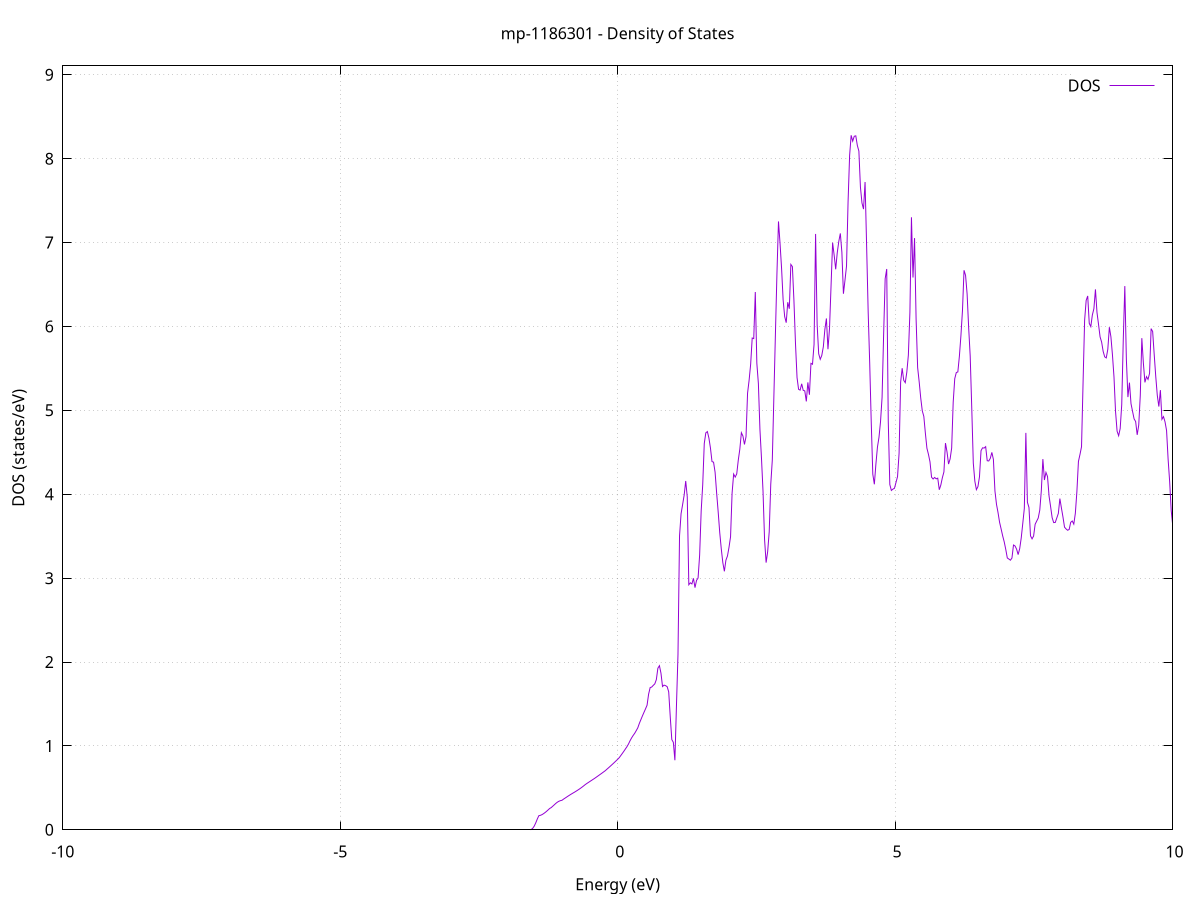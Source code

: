 set title 'mp-1186301 - Density of States'
set xlabel 'Energy (eV)'
set ylabel 'DOS (states/eV)'
set grid
set xrange [-10:10]
set yrange [0:9.107]
set xzeroaxis lt -1
set terminal png size 800,600
set output 'mp-1186301_dos_gnuplot.png'
plot '-' using 1:2 with lines title 'DOS'
-36.698700 0.000000
-36.670800 0.000000
-36.642900 0.000000
-36.615100 0.000000
-36.587200 0.000000
-36.559300 0.000000
-36.531500 0.000000
-36.503600 0.000000
-36.475700 0.000000
-36.447900 0.000000
-36.420000 0.000000
-36.392100 0.000000
-36.364300 0.000000
-36.336400 0.000000
-36.308500 0.000000
-36.280700 0.000000
-36.252800 0.000000
-36.225000 0.000000
-36.197100 0.000000
-36.169200 0.000000
-36.141400 0.000000
-36.113500 0.000000
-36.085600 0.000000
-36.057800 0.000000
-36.029900 0.000000
-36.002000 0.000000
-35.974200 0.000000
-35.946300 0.000000
-35.918400 0.000000
-35.890600 0.000000
-35.862700 0.000000
-35.834800 0.000000
-35.807000 0.000000
-35.779100 0.000000
-35.751200 0.000000
-35.723400 0.000000
-35.695500 0.000000
-35.667600 0.000000
-35.639800 0.000000
-35.611900 0.000000
-35.584000 0.000000
-35.556200 0.000000
-35.528300 0.000000
-35.500400 0.000000
-35.472600 0.000000
-35.444700 0.000000
-35.416800 0.000000
-35.389000 0.000000
-35.361100 0.000000
-35.333200 0.000000
-35.305400 0.000000
-35.277500 0.000000
-35.249600 0.000000
-35.221800 0.000000
-35.193900 0.000000
-35.166000 0.000000
-35.138200 0.000000
-35.110300 0.000000
-35.082400 0.000000
-35.054600 0.000000
-35.026700 0.000000
-34.998900 0.000000
-34.971000 0.000000
-34.943100 0.000000
-34.915300 0.000000
-34.887400 0.000000
-34.859500 0.000000
-34.831700 0.000000
-34.803800 0.000000
-34.775900 0.000000
-34.748100 0.000000
-34.720200 0.000000
-34.692300 0.000000
-34.664500 0.000000
-34.636600 0.000000
-34.608700 0.000000
-34.580900 0.000000
-34.553000 0.000000
-34.525100 0.000000
-34.497300 0.000000
-34.469400 0.000000
-34.441500 0.000000
-34.413700 0.000000
-34.385800 0.000000
-34.357900 0.000000
-34.330100 0.000000
-34.302200 0.000000
-34.274300 0.000000
-34.246500 0.000000
-34.218600 0.000000
-34.190700 0.000000
-34.162900 0.000000
-34.135000 0.000000
-34.107100 0.000000
-34.079300 0.000000
-34.051400 0.000000
-34.023500 0.000000
-33.995700 0.000000
-33.967800 0.000000
-33.939900 0.000000
-33.912100 0.000000
-33.884200 0.000000
-33.856300 0.000000
-33.828500 0.000000
-33.800600 0.000000
-33.772800 0.000000
-33.744900 0.000000
-33.717000 0.000000
-33.689200 0.000000
-33.661300 0.000000
-33.633400 0.000000
-33.605600 0.000000
-33.577700 0.000000
-33.549800 0.000000
-33.522000 0.000000
-33.494100 0.000000
-33.466200 0.000000
-33.438400 0.000000
-33.410500 0.000000
-33.382600 0.000000
-33.354800 0.000000
-33.326900 0.000000
-33.299000 0.000000
-33.271200 0.000000
-33.243300 0.000000
-33.215400 0.000000
-33.187600 0.000000
-33.159700 0.000000
-33.131800 0.000000
-33.104000 0.000000
-33.076100 0.000000
-33.048200 0.000000
-33.020400 0.000000
-32.992500 0.000000
-32.964600 0.000000
-32.936800 0.000000
-32.908900 0.000000
-32.881000 0.000000
-32.853200 0.000000
-32.825300 0.000000
-32.797400 0.000000
-32.769600 0.000000
-32.741700 0.000000
-32.713800 0.000000
-32.686000 0.000000
-32.658100 0.000000
-32.630200 0.000000
-32.602400 0.000000
-32.574500 0.000000
-32.546700 0.000000
-32.518800 0.000000
-32.490900 0.000000
-32.463100 0.000000
-32.435200 0.000000
-32.407300 0.000000
-32.379500 0.000000
-32.351600 0.000000
-32.323700 0.000000
-32.295900 0.000000
-32.268000 0.000000
-32.240100 0.000000
-32.212300 0.000000
-32.184400 0.000000
-32.156500 0.000000
-32.128700 0.000000
-32.100800 0.000000
-32.072900 0.000000
-32.045100 0.000000
-32.017200 0.000000
-31.989300 0.000000
-31.961500 0.000000
-31.933600 0.000000
-31.905700 0.000000
-31.877900 0.000000
-31.850000 0.000000
-31.822100 0.000000
-31.794300 0.000000
-31.766400 0.000000
-31.738500 0.000000
-31.710700 0.000000
-31.682800 0.000000
-31.654900 0.000000
-31.627100 0.000000
-31.599200 0.000000
-31.571300 0.000000
-31.543500 0.000000
-31.515600 0.000000
-31.487700 0.000000
-31.459900 0.000000
-31.432000 0.000000
-31.404100 0.000000
-31.376300 0.000000
-31.348400 0.000000
-31.320600 0.000000
-31.292700 0.000000
-31.264800 0.000000
-31.237000 0.000000
-31.209100 0.000000
-31.181200 0.000000
-31.153400 0.000000
-31.125500 0.000000
-31.097600 0.000000
-31.069800 0.000000
-31.041900 0.000000
-31.014000 0.000000
-30.986200 0.000000
-30.958300 0.000000
-30.930400 0.000000
-30.902600 0.000000
-30.874700 0.000000
-30.846800 0.000000
-30.819000 0.000000
-30.791100 0.000000
-30.763200 0.000000
-30.735400 0.000000
-30.707500 0.000000
-30.679600 0.000000
-30.651800 0.000000
-30.623900 0.000000
-30.596000 0.000000
-30.568200 0.000000
-30.540300 0.000000
-30.512400 0.000000
-30.484600 0.000000
-30.456700 0.000000
-30.428800 0.000000
-30.401000 0.000000
-30.373100 0.000000
-30.345200 0.000000
-30.317400 0.000000
-30.289500 0.000000
-30.261600 0.000000
-30.233800 0.000000
-30.205900 0.000000
-30.178000 0.000000
-30.150200 0.000000
-30.122300 0.000000
-30.094500 0.000000
-30.066600 0.000000
-30.038700 0.000000
-30.010900 0.000000
-29.983000 0.000000
-29.955100 0.000000
-29.927300 0.000000
-29.899400 0.000000
-29.871500 0.000000
-29.843700 0.000000
-29.815800 0.000000
-29.787900 0.000000
-29.760100 0.000000
-29.732200 0.000000
-29.704300 0.000000
-29.676500 0.000000
-29.648600 0.000000
-29.620700 0.000000
-29.592900 0.000000
-29.565000 0.000000
-29.537100 0.000000
-29.509300 0.000000
-29.481400 0.000000
-29.453500 0.000000
-29.425700 0.000000
-29.397800 0.000000
-29.369900 0.000000
-29.342100 0.000000
-29.314200 0.000000
-29.286300 0.000000
-29.258500 0.000000
-29.230600 0.000000
-29.202700 0.000000
-29.174900 0.000000
-29.147000 0.000000
-29.119100 0.000000
-29.091300 0.000000
-29.063400 0.000000
-29.035500 0.000000
-29.007700 0.000000
-28.979800 0.000000
-28.951900 0.000000
-28.924100 0.000000
-28.896200 0.000000
-28.868400 0.000000
-28.840500 0.000000
-28.812600 0.000000
-28.784800 0.000000
-28.756900 0.000000
-28.729000 0.000000
-28.701200 0.000000
-28.673300 0.000000
-28.645400 0.000000
-28.617600 0.000000
-28.589700 0.000000
-28.561800 0.000000
-28.534000 0.000000
-28.506100 0.000000
-28.478200 0.000000
-28.450400 0.000000
-28.422500 0.000000
-28.394600 0.000000
-28.366800 0.000000
-28.338900 0.000000
-28.311000 0.000000
-28.283200 0.000000
-28.255300 0.000000
-28.227400 0.000000
-28.199600 0.000000
-28.171700 0.000000
-28.143800 0.000000
-28.116000 0.000000
-28.088100 0.000000
-28.060200 0.000000
-28.032400 0.000000
-28.004500 0.000000
-27.976600 0.000000
-27.948800 0.000000
-27.920900 0.000000
-27.893000 0.000000
-27.865200 0.000000
-27.837300 0.000000
-27.809400 0.000000
-27.781600 0.000000
-27.753700 0.000000
-27.725900 0.000000
-27.698000 0.000000
-27.670100 0.000000
-27.642300 0.000000
-27.614400 0.000000
-27.586500 0.000000
-27.558700 0.000000
-27.530800 0.000000
-27.502900 0.000000
-27.475100 0.000000
-27.447200 0.000000
-27.419300 0.000000
-27.391500 0.000000
-27.363600 0.000000
-27.335700 0.000000
-27.307900 0.000000
-27.280000 0.000000
-27.252100 0.000000
-27.224300 0.000000
-27.196400 0.000000
-27.168500 0.000000
-27.140700 0.000000
-27.112800 0.000000
-27.084900 0.000000
-27.057100 0.000000
-27.029200 0.000000
-27.001300 0.000000
-26.973500 0.000000
-26.945600 0.000000
-26.917700 0.000000
-26.889900 0.000000
-26.862000 0.000000
-26.834100 0.000000
-26.806300 0.000000
-26.778400 0.000000
-26.750500 0.000000
-26.722700 0.000000
-26.694800 0.000000
-26.666900 0.000000
-26.639100 0.000000
-26.611200 0.000000
-26.583300 0.000000
-26.555500 0.000000
-26.527600 0.000000
-26.499800 0.000000
-26.471900 0.000000
-26.444000 0.000000
-26.416200 0.000000
-26.388300 0.000000
-26.360400 0.000000
-26.332600 0.000000
-26.304700 0.000000
-26.276800 0.000000
-26.249000 0.000000
-26.221100 0.000000
-26.193200 0.000000
-26.165400 0.000000
-26.137500 0.000000
-26.109600 0.000000
-26.081800 0.000000
-26.053900 0.000000
-26.026000 0.000000
-25.998200 0.000000
-25.970300 0.000000
-25.942400 0.000000
-25.914600 0.000000
-25.886700 0.000000
-25.858800 0.000000
-25.831000 0.000000
-25.803100 0.000000
-25.775200 0.000000
-25.747400 0.000000
-25.719500 0.000000
-25.691600 0.000000
-25.663800 0.000000
-25.635900 0.000000
-25.608000 0.000000
-25.580200 0.000000
-25.552300 0.000000
-25.524400 0.000000
-25.496600 0.000000
-25.468700 0.000000
-25.440800 0.000000
-25.413000 0.000000
-25.385100 0.000000
-25.357200 0.000000
-25.329400 0.000000
-25.301500 0.000000
-25.273700 0.000000
-25.245800 0.000000
-25.217900 0.000000
-25.190100 0.000000
-25.162200 0.000000
-25.134300 0.000000
-25.106500 0.000000
-25.078600 0.000000
-25.050700 0.000000
-25.022900 0.000000
-24.995000 0.000000
-24.967100 0.000000
-24.939300 0.000000
-24.911400 0.000000
-24.883500 0.000000
-24.855700 0.000000
-24.827800 0.000000
-24.799900 0.000000
-24.772100 0.000000
-24.744200 0.000000
-24.716300 0.000000
-24.688500 0.000000
-24.660600 0.000000
-24.632700 0.000000
-24.604900 0.000000
-24.577000 0.000000
-24.549100 0.000000
-24.521300 0.000000
-24.493400 0.000000
-24.465500 0.000000
-24.437700 0.000000
-24.409800 0.000000
-24.381900 0.000000
-24.354100 0.000000
-24.326200 0.000000
-24.298300 0.000000
-24.270500 0.000000
-24.242600 0.000000
-24.214700 0.000000
-24.186900 0.000000
-24.159000 0.000000
-24.131100 0.000000
-24.103300 0.000000
-24.075400 0.000000
-24.047600 0.000000
-24.019700 0.000000
-23.991800 0.000000
-23.964000 0.000000
-23.936100 0.000000
-23.908200 0.000000
-23.880400 0.000000
-23.852500 0.000000
-23.824600 0.000000
-23.796800 0.000000
-23.768900 0.000000
-23.741000 0.000000
-23.713200 0.000000
-23.685300 0.000000
-23.657400 0.000000
-23.629600 0.000000
-23.601700 0.000000
-23.573800 0.000000
-23.546000 0.000000
-23.518100 0.000000
-23.490200 0.000000
-23.462400 0.000000
-23.434500 0.000000
-23.406600 0.000000
-23.378800 0.000000
-23.350900 0.000000
-23.323000 0.000000
-23.295200 0.000000
-23.267300 0.000000
-23.239400 0.000000
-23.211600 0.000000
-23.183700 0.000000
-23.155800 0.000000
-23.128000 0.000000
-23.100100 0.000000
-23.072200 0.000000
-23.044400 0.000000
-23.016500 0.000000
-22.988600 0.000000
-22.960800 0.000000
-22.932900 0.000000
-22.905000 0.000000
-22.877200 0.000000
-22.849300 0.000000
-22.821500 0.000000
-22.793600 0.000000
-22.765700 0.000000
-22.737900 0.000000
-22.710000 0.000000
-22.682100 0.000000
-22.654300 0.000000
-22.626400 0.000000
-22.598500 0.000000
-22.570700 0.000000
-22.542800 0.000000
-22.514900 0.000000
-22.487100 0.000000
-22.459200 0.000000
-22.431300 0.000000
-22.403500 0.000000
-22.375600 0.000000
-22.347700 0.000000
-22.319900 0.000000
-22.292000 0.000000
-22.264100 0.000000
-22.236300 0.000000
-22.208400 0.000000
-22.180500 0.000000
-22.152700 0.000000
-22.124800 0.000000
-22.096900 0.000000
-22.069100 0.000000
-22.041200 0.000000
-22.013300 0.000000
-21.985500 0.000000
-21.957600 0.000000
-21.929700 0.000000
-21.901900 0.000000
-21.874000 0.000000
-21.846100 0.000000
-21.818300 0.000000
-21.790400 0.000000
-21.762500 0.000000
-21.734700 0.000000
-21.706800 0.000000
-21.678900 0.000000
-21.651100 0.000000
-21.623200 0.000000
-21.595400 0.000000
-21.567500 0.000000
-21.539600 0.000000
-21.511800 0.000000
-21.483900 0.000000
-21.456000 0.000000
-21.428200 0.000000
-21.400300 0.000000
-21.372400 0.000000
-21.344600 0.000000
-21.316700 0.000000
-21.288800 0.000000
-21.261000 0.000000
-21.233100 0.000000
-21.205200 0.000000
-21.177400 0.000000
-21.149500 0.000000
-21.121600 0.000000
-21.093800 0.000000
-21.065900 0.000000
-21.038000 0.000000
-21.010200 0.000000
-20.982300 0.000000
-20.954400 0.000000
-20.926600 0.000000
-20.898700 0.000000
-20.870800 0.000000
-20.843000 0.000000
-20.815100 0.000000
-20.787200 0.000000
-20.759400 0.000000
-20.731500 0.000000
-20.703600 0.000000
-20.675800 0.000000
-20.647900 0.000000
-20.620000 0.000000
-20.592200 0.000000
-20.564300 0.000000
-20.536400 0.000000
-20.508600 0.000000
-20.480700 0.000000
-20.452800 0.000000
-20.425000 0.000000
-20.397100 0.000000
-20.369300 0.000000
-20.341400 0.000000
-20.313500 0.000000
-20.285700 0.000000
-20.257800 6.873700
-20.229900 9.660200
-20.202100 20.144100
-20.174200 41.668500
-20.146300 35.966700
-20.118500 43.754000
-20.090600 55.625400
-20.062700 11.373300
-20.034900 30.240700
-20.007000 32.816400
-19.979100 36.369200
-19.951300 36.565400
-19.923400 31.145400
-19.895500 20.750300
-19.867700 69.390600
-19.839800 52.677700
-19.811900 98.641300
-19.784100 67.881700
-19.756200 0.000000
-19.728300 0.000000
-19.700500 0.000000
-19.672600 0.000000
-19.644700 0.000000
-19.616900 0.000000
-19.589000 0.000000
-19.561100 0.000000
-19.533300 0.000000
-19.505400 0.000000
-19.477500 0.000000
-19.449700 0.000000
-19.421800 0.000000
-19.393900 0.000000
-19.366100 0.000000
-19.338200 0.000000
-19.310300 0.000000
-19.282500 0.000000
-19.254600 0.000000
-19.226800 0.000000
-19.198900 0.000000
-19.171000 0.000000
-19.143200 0.000000
-19.115300 0.000000
-19.087400 0.000000
-19.059600 0.000000
-19.031700 0.000000
-19.003800 0.000000
-18.976000 0.000000
-18.948100 0.000000
-18.920200 0.000000
-18.892400 0.000000
-18.864500 0.000000
-18.836600 0.000000
-18.808800 0.000000
-18.780900 0.000000
-18.753000 0.000000
-18.725200 0.000000
-18.697300 0.000000
-18.669400 0.000000
-18.641600 0.000000
-18.613700 0.000000
-18.585800 0.000000
-18.558000 0.000000
-18.530100 0.000000
-18.502200 0.000000
-18.474400 0.000000
-18.446500 0.000000
-18.418600 0.000000
-18.390800 0.000000
-18.362900 0.000000
-18.335000 0.000000
-18.307200 0.000000
-18.279300 0.000000
-18.251400 0.000000
-18.223600 0.000000
-18.195700 0.000000
-18.167800 0.000000
-18.140000 0.000000
-18.112100 0.000000
-18.084200 0.000000
-18.056400 0.000000
-18.028500 0.000000
-18.000700 0.000000
-17.972800 0.000000
-17.944900 0.000000
-17.917100 0.000000
-17.889200 0.000000
-17.861300 0.000000
-17.833500 0.000000
-17.805600 0.000000
-17.777700 0.000000
-17.749900 0.000000
-17.722000 0.000000
-17.694100 0.000000
-17.666300 0.000000
-17.638400 0.000000
-17.610500 0.000000
-17.582700 0.000000
-17.554800 0.000000
-17.526900 0.000000
-17.499100 0.000000
-17.471200 0.000000
-17.443300 0.000000
-17.415500 0.000000
-17.387600 0.000000
-17.359700 0.000000
-17.331900 0.000000
-17.304000 0.000000
-17.276100 0.000000
-17.248300 0.000000
-17.220400 0.000000
-17.192500 0.000000
-17.164700 0.000000
-17.136800 0.000000
-17.108900 0.000000
-17.081100 0.000000
-17.053200 0.000000
-17.025300 0.000000
-16.997500 0.000000
-16.969600 0.000000
-16.941700 0.000000
-16.913900 0.000000
-16.886000 0.000000
-16.858100 0.000000
-16.830300 0.000000
-16.802400 0.000000
-16.774600 0.000000
-16.746700 0.000000
-16.718800 0.000000
-16.691000 0.000000
-16.663100 0.000000
-16.635200 0.000000
-16.607400 0.000000
-16.579500 0.000000
-16.551600 0.000000
-16.523800 0.000000
-16.495900 0.000000
-16.468000 0.000000
-16.440200 0.000000
-16.412300 0.000000
-16.384400 0.000000
-16.356600 0.000000
-16.328700 0.000000
-16.300800 0.000000
-16.273000 0.000000
-16.245100 0.000000
-16.217200 0.000000
-16.189400 0.000000
-16.161500 0.000000
-16.133600 0.000000
-16.105800 0.000000
-16.077900 0.000000
-16.050000 0.000000
-16.022200 0.000000
-15.994300 0.000000
-15.966400 0.000000
-15.938600 0.000000
-15.910700 0.000000
-15.882800 0.000000
-15.855000 0.000000
-15.827100 0.000000
-15.799200 0.000000
-15.771400 0.000000
-15.743500 0.000000
-15.715600 0.000000
-15.687800 0.000000
-15.659900 0.000000
-15.632000 0.000000
-15.604200 0.000000
-15.576300 0.000000
-15.548500 0.000000
-15.520600 0.000000
-15.492700 0.000000
-15.464900 85.199500
-15.437000 0.000000
-15.409100 0.000000
-15.381300 0.000000
-15.353400 0.000000
-15.325500 0.000000
-15.297700 0.000000
-15.269800 0.000000
-15.241900 0.000000
-15.214100 0.000000
-15.186200 0.000000
-15.158300 0.000000
-15.130500 0.000000
-15.102600 0.000000
-15.074700 0.000000
-15.046900 0.000000
-15.019000 0.000000
-14.991100 0.000000
-14.963300 0.000000
-14.935400 0.000000
-14.907500 0.000000
-14.879700 0.000000
-14.851800 0.000000
-14.823900 0.000000
-14.796100 0.000000
-14.768200 0.000000
-14.740300 0.000000
-14.712500 0.000000
-14.684600 0.000000
-14.656700 0.000000
-14.628900 0.000000
-14.601000 0.000000
-14.573100 0.000000
-14.545300 0.000000
-14.517400 0.000000
-14.489500 0.000000
-14.461700 0.000000
-14.433800 0.000000
-14.405900 0.000000
-14.378100 0.000000
-14.350200 0.000000
-14.322400 0.000000
-14.294500 0.000000
-14.266600 0.000000
-14.238800 0.000000
-14.210900 0.000000
-14.183000 0.000000
-14.155200 0.000000
-14.127300 0.000000
-14.099400 0.000000
-14.071600 0.000000
-14.043700 0.000000
-14.015800 0.000000
-13.988000 0.000000
-13.960100 0.000000
-13.932200 0.000000
-13.904400 0.000000
-13.876500 0.000000
-13.848600 0.000000
-13.820800 0.000000
-13.792900 0.000000
-13.765000 0.000000
-13.737200 0.000000
-13.709300 0.000000
-13.681400 0.000000
-13.653600 0.000000
-13.625700 0.000000
-13.597800 0.000000
-13.570000 0.000000
-13.542100 0.000000
-13.514200 0.000000
-13.486400 0.000000
-13.458500 0.000000
-13.430600 0.000000
-13.402800 0.000000
-13.374900 0.000000
-13.347000 0.000000
-13.319200 0.000000
-13.291300 0.000000
-13.263400 0.000000
-13.235600 0.000000
-13.207700 0.000000
-13.179800 0.000000
-13.152000 0.000000
-13.124100 0.000000
-13.096300 0.000000
-13.068400 0.000000
-13.040500 0.000000
-13.012700 0.000000
-12.984800 0.000000
-12.956900 0.000000
-12.929100 0.000000
-12.901200 0.000000
-12.873300 0.000000
-12.845500 0.000000
-12.817600 0.000000
-12.789700 0.000000
-12.761900 0.000000
-12.734000 0.000000
-12.706100 0.000000
-12.678300 0.000000
-12.650400 0.000000
-12.622500 0.000000
-12.594700 0.000000
-12.566800 0.000000
-12.538900 0.000000
-12.511100 0.000000
-12.483200 0.000000
-12.455300 0.000000
-12.427500 0.000000
-12.399600 0.000000
-12.371700 0.000000
-12.343900 0.000000
-12.316000 0.000000
-12.288100 0.000000
-12.260300 0.000000
-12.232400 0.000000
-12.204500 0.000000
-12.176700 0.000000
-12.148800 0.000000
-12.120900 0.000000
-12.093100 0.000000
-12.065200 0.000000
-12.037300 0.000000
-12.009500 0.000000
-11.981600 0.000000
-11.953700 0.000000
-11.925900 0.000000
-11.898000 0.000000
-11.870200 0.000000
-11.842300 0.000000
-11.814400 0.000000
-11.786600 0.000000
-11.758700 0.000000
-11.730800 0.000000
-11.703000 0.000000
-11.675100 0.000000
-11.647200 0.000000
-11.619400 0.000000
-11.591500 0.000000
-11.563600 0.000000
-11.535800 0.000000
-11.507900 0.000000
-11.480000 0.000000
-11.452200 0.000000
-11.424300 0.000000
-11.396400 0.000000
-11.368600 0.000000
-11.340700 0.000000
-11.312800 0.000000
-11.285000 0.000000
-11.257100 0.000000
-11.229200 0.000000
-11.201400 0.000000
-11.173500 0.000000
-11.145600 0.000000
-11.117800 0.000000
-11.089900 0.000000
-11.062000 0.000000
-11.034200 0.000000
-11.006300 0.000000
-10.978400 0.000000
-10.950600 0.000000
-10.922700 0.000000
-10.894800 0.000000
-10.867000 0.000000
-10.839100 0.000000
-10.811200 0.000000
-10.783400 0.000000
-10.755500 0.000000
-10.727600 0.000000
-10.699800 0.000000
-10.671900 0.000000
-10.644100 0.000000
-10.616200 0.000000
-10.588300 0.000000
-10.560500 0.000000
-10.532600 0.000000
-10.504700 0.000000
-10.476900 0.000000
-10.449000 0.000000
-10.421100 0.000000
-10.393300 0.000000
-10.365400 0.000000
-10.337500 0.000000
-10.309700 0.000000
-10.281800 0.000000
-10.253900 0.000000
-10.226100 0.000000
-10.198200 0.000000
-10.170300 0.000000
-10.142500 0.000000
-10.114600 0.000000
-10.086700 0.000000
-10.058900 0.000000
-10.031000 0.000000
-10.003100 0.000000
-9.975300 0.000000
-9.947400 0.000000
-9.919500 0.000000
-9.891700 0.000000
-9.863800 0.000000
-9.835900 0.000000
-9.808100 0.000000
-9.780200 0.000000
-9.752300 0.000000
-9.724500 0.000000
-9.696600 0.000000
-9.668700 0.000000
-9.640900 0.000000
-9.613000 0.000000
-9.585100 0.000000
-9.557300 0.000000
-9.529400 0.000000
-9.501600 0.000000
-9.473700 0.000000
-9.445800 0.000000
-9.418000 0.000000
-9.390100 0.000000
-9.362200 0.000000
-9.334400 0.000000
-9.306500 0.000000
-9.278600 0.000000
-9.250800 0.000000
-9.222900 0.000000
-9.195000 0.000000
-9.167200 0.000000
-9.139300 0.000000
-9.111400 0.000000
-9.083600 0.000000
-9.055700 0.000000
-9.027800 0.000000
-9.000000 0.000000
-8.972100 0.000000
-8.944200 0.000000
-8.916400 0.000000
-8.888500 0.000000
-8.860600 0.000000
-8.832800 0.000000
-8.804900 0.000000
-8.777000 0.000000
-8.749200 0.000000
-8.721300 0.000000
-8.693400 0.000000
-8.665600 0.000000
-8.637700 0.000000
-8.609800 0.000000
-8.582000 0.000000
-8.554100 0.000000
-8.526200 0.000000
-8.498400 0.000000
-8.470500 0.000000
-8.442600 0.000000
-8.414800 0.000000
-8.386900 0.000000
-8.359000 0.000000
-8.331200 0.000000
-8.303300 0.000000
-8.275500 0.000000
-8.247600 0.000000
-8.219700 0.000000
-8.191900 0.000000
-8.164000 0.000000
-8.136100 0.000000
-8.108300 0.000000
-8.080400 0.000000
-8.052500 0.000000
-8.024700 0.000000
-7.996800 0.000000
-7.968900 0.000000
-7.941100 0.000000
-7.913200 0.000000
-7.885300 0.000000
-7.857500 0.000000
-7.829600 0.000000
-7.801700 0.000000
-7.773900 0.000000
-7.746000 0.000000
-7.718100 0.000000
-7.690300 0.000000
-7.662400 0.000000
-7.634500 0.000000
-7.606700 0.000000
-7.578800 0.000000
-7.550900 0.000000
-7.523100 0.000000
-7.495200 0.000000
-7.467300 0.000000
-7.439500 0.000000
-7.411600 0.000000
-7.383700 0.000000
-7.355900 0.000000
-7.328000 0.000000
-7.300100 0.000000
-7.272300 0.000000
-7.244400 0.000000
-7.216500 0.000000
-7.188700 0.000000
-7.160800 0.000000
-7.132900 0.000000
-7.105100 0.000000
-7.077200 0.000000
-7.049400 0.000000
-7.021500 0.000000
-6.993600 0.000000
-6.965800 0.000000
-6.937900 0.000000
-6.910000 0.000000
-6.882200 0.000000
-6.854300 0.000000
-6.826400 0.000000
-6.798600 0.000000
-6.770700 0.000000
-6.742800 0.000000
-6.715000 0.000000
-6.687100 0.000000
-6.659200 0.000000
-6.631400 0.000000
-6.603500 0.000000
-6.575600 0.000000
-6.547800 0.000000
-6.519900 0.000000
-6.492000 0.000000
-6.464200 0.000000
-6.436300 0.000000
-6.408400 0.000000
-6.380600 0.000000
-6.352700 0.000000
-6.324800 0.000000
-6.297000 0.000000
-6.269100 0.000000
-6.241200 0.000000
-6.213400 0.000000
-6.185500 0.000000
-6.157600 0.000000
-6.129800 0.000000
-6.101900 0.000000
-6.074000 0.000000
-6.046200 0.000000
-6.018300 0.000000
-5.990400 0.000000
-5.962600 0.000000
-5.934700 0.000000
-5.906800 0.000000
-5.879000 0.000000
-5.851100 0.000000
-5.823300 0.000000
-5.795400 0.000000
-5.767500 0.000000
-5.739700 0.000000
-5.711800 0.000000
-5.683900 0.000000
-5.656100 0.000000
-5.628200 0.000000
-5.600300 0.000000
-5.572500 0.000000
-5.544600 0.000000
-5.516700 0.000000
-5.488900 0.000000
-5.461000 0.000000
-5.433100 0.000000
-5.405300 0.000000
-5.377400 0.000000
-5.349500 0.000000
-5.321700 0.000000
-5.293800 0.000000
-5.265900 0.000000
-5.238100 0.000000
-5.210200 0.000000
-5.182300 0.000000
-5.154500 0.000000
-5.126600 0.000000
-5.098700 0.000000
-5.070900 0.000000
-5.043000 0.000000
-5.015100 0.000000
-4.987300 0.000000
-4.959400 0.000000
-4.931500 0.000000
-4.903700 0.000000
-4.875800 0.000000
-4.847900 0.000000
-4.820100 0.000000
-4.792200 0.000000
-4.764300 0.000000
-4.736500 0.000000
-4.708600 0.000000
-4.680700 0.000000
-4.652900 0.000000
-4.625000 0.000000
-4.597200 0.000000
-4.569300 0.000000
-4.541400 0.000000
-4.513600 0.000000
-4.485700 0.000000
-4.457800 0.000000
-4.430000 0.000000
-4.402100 0.000000
-4.374200 0.000000
-4.346400 0.000000
-4.318500 0.000000
-4.290600 0.000000
-4.262800 0.000000
-4.234900 0.000000
-4.207000 0.000000
-4.179200 0.000000
-4.151300 0.000000
-4.123400 0.000000
-4.095600 0.000000
-4.067700 0.000000
-4.039800 0.000000
-4.012000 0.000000
-3.984100 0.000000
-3.956200 0.000000
-3.928400 0.000000
-3.900500 0.000000
-3.872600 0.000000
-3.844800 0.000000
-3.816900 0.000000
-3.789000 0.000000
-3.761200 0.000000
-3.733300 0.000000
-3.705400 0.000000
-3.677600 0.000000
-3.649700 0.000000
-3.621800 0.000000
-3.594000 0.000000
-3.566100 0.000000
-3.538200 0.000000
-3.510400 0.000000
-3.482500 0.000000
-3.454600 0.000000
-3.426800 0.000000
-3.398900 0.000000
-3.371100 0.000000
-3.343200 0.000000
-3.315300 0.000000
-3.287500 0.000000
-3.259600 0.000000
-3.231700 0.000000
-3.203900 0.000000
-3.176000 0.000000
-3.148100 0.000000
-3.120300 0.000000
-3.092400 0.000000
-3.064500 0.000000
-3.036700 0.000000
-3.008800 0.000000
-2.980900 0.000000
-2.953100 0.000000
-2.925200 0.000000
-2.897300 0.000000
-2.869500 0.000000
-2.841600 0.000000
-2.813700 0.000000
-2.785900 0.000000
-2.758000 0.000000
-2.730100 0.000000
-2.702300 0.000000
-2.674400 0.000000
-2.646500 0.000000
-2.618700 0.000000
-2.590800 0.000000
-2.562900 0.000000
-2.535100 0.000000
-2.507200 0.000000
-2.479300 0.000000
-2.451500 0.000000
-2.423600 0.000000
-2.395700 0.000000
-2.367900 0.000000
-2.340000 0.000000
-2.312100 0.000000
-2.284300 0.000000
-2.256400 0.000000
-2.228500 0.000000
-2.200700 0.000000
-2.172800 0.000000
-2.145000 0.000000
-2.117100 0.000000
-2.089200 0.000000
-2.061400 0.000000
-2.033500 0.000000
-2.005600 0.000000
-1.977800 0.000000
-1.949900 0.000000
-1.922000 0.000000
-1.894200 0.000000
-1.866300 0.000000
-1.838400 0.000000
-1.810600 0.000000
-1.782700 0.000000
-1.754800 0.000000
-1.727000 0.000000
-1.699100 0.000000
-1.671200 0.000000
-1.643400 0.000000
-1.615500 0.000000
-1.587600 0.000000
-1.559800 0.002500
-1.531900 0.016500
-1.504000 0.043000
-1.476200 0.082000
-1.448300 0.127900
-1.420400 0.167700
-1.392600 0.172100
-1.364700 0.180100
-1.336800 0.191400
-1.309000 0.204800
-1.281100 0.219900
-1.253200 0.236700
-1.225400 0.253700
-1.197500 0.264500
-1.169600 0.280900
-1.141800 0.297700
-1.113900 0.314700
-1.086000 0.329200
-1.058200 0.340000
-1.030300 0.347300
-1.002400 0.352000
-0.974600 0.365700
-0.946700 0.377700
-0.918900 0.390100
-0.891000 0.402400
-0.863100 0.414300
-0.835300 0.425700
-0.807400 0.436800
-0.779500 0.447400
-0.751700 0.458800
-0.723800 0.470600
-0.695900 0.482700
-0.668100 0.495500
-0.640200 0.509100
-0.612300 0.523400
-0.584500 0.538300
-0.556600 0.551400
-0.528700 0.563400
-0.500900 0.575600
-0.473000 0.587800
-0.445100 0.599900
-0.417300 0.612000
-0.389400 0.624900
-0.361500 0.638100
-0.333700 0.651200
-0.305800 0.664400
-0.277900 0.677700
-0.250100 0.691200
-0.222200 0.704800
-0.194300 0.721500
-0.166500 0.737600
-0.138600 0.754100
-0.110700 0.770900
-0.082900 0.787900
-0.055000 0.805200
-0.027100 0.822800
0.000700 0.840600
0.028600 0.859600
0.056500 0.884700
0.084300 0.910200
0.112200 0.936300
0.140100 0.963600
0.167900 0.990800
0.195800 1.023000
0.223600 1.061500
0.251500 1.095200
0.279400 1.124400
0.307200 1.150100
0.335100 1.182000
0.363000 1.215300
0.390800 1.267500
0.418700 1.312900
0.446600 1.357200
0.474400 1.399600
0.502300 1.441400
0.530200 1.484900
0.558000 1.616700
0.585900 1.695200
0.613800 1.701600
0.641600 1.721500
0.669500 1.739400
0.697400 1.790200
0.725200 1.926600
0.753100 1.956200
0.781000 1.866000
0.808800 1.707700
0.836700 1.724500
0.864600 1.718100
0.892400 1.706000
0.920300 1.644600
0.948200 1.345200
0.976000 1.075500
1.003900 1.042100
1.031800 0.829000
1.059600 1.469900
1.087500 2.090500
1.115400 3.504200
1.143200 3.768700
1.171100 3.877700
1.199000 3.990500
1.226800 4.158100
1.254700 3.967700
1.282600 2.921400
1.310400 2.944200
1.338300 2.930800
1.366200 2.998100
1.394000 2.886400
1.421900 2.973100
1.449700 3.001400
1.477600 3.273800
1.505500 3.800700
1.533300 4.114500
1.561200 4.604800
1.589100 4.732400
1.616900 4.747500
1.644800 4.670700
1.672700 4.550600
1.700500 4.389600
1.728400 4.382500
1.756300 4.262800
1.784100 4.014500
1.812000 3.789200
1.839900 3.543600
1.867700 3.349700
1.895600 3.185100
1.923500 3.081400
1.951300 3.214100
1.979200 3.264000
2.007100 3.367600
2.034900 3.493400
2.062800 4.014900
2.090700 4.240700
2.118500 4.204500
2.146400 4.242500
2.174300 4.407300
2.202100 4.537900
2.230000 4.733600
2.257900 4.694500
2.285700 4.593800
2.313600 4.686100
2.341500 5.204800
2.369300 5.359500
2.397200 5.549200
2.425100 5.862500
2.452900 5.855700
2.480800 6.410900
2.508700 5.561200
2.536500 5.320300
2.564400 4.774200
2.592300 4.430000
2.620100 4.035200
2.648000 3.459600
2.675800 3.185100
2.703700 3.315500
2.731600 3.550900
2.759400 4.118500
2.787300 4.406400
2.815200 5.152500
2.843000 5.896800
2.870900 6.628600
2.898800 7.252200
2.926600 6.992800
2.954500 6.693000
2.982400 6.316700
3.010200 6.118600
3.038100 6.045500
3.066000 6.289200
3.093800 6.211600
3.121700 6.739900
3.149600 6.713900
3.177400 6.305500
3.205300 5.796500
3.233200 5.391000
3.261000 5.251200
3.288900 5.241400
3.316800 5.317000
3.344600 5.238900
3.372500 5.232600
3.400400 5.106800
3.428200 5.334000
3.456100 5.186000
3.484000 5.560600
3.511800 5.550100
3.539700 5.785600
3.567600 7.103300
3.595400 6.023300
3.623300 5.675200
3.651200 5.608800
3.679000 5.654700
3.706900 5.756900
3.734800 5.965700
3.762600 6.095700
3.790500 5.728800
3.818400 5.974600
3.846200 6.485300
3.874100 6.999200
3.901900 6.852000
3.929800 6.682000
3.957700 6.877800
3.985500 7.013300
4.013400 7.109800
4.041300 6.884800
4.069100 6.390500
4.097000 6.549700
4.124900 6.720400
4.152700 7.481300
4.180600 8.036800
4.208500 8.279500
4.236300 8.209600
4.264200 8.268000
4.292100 8.272900
4.319900 8.158300
4.347800 8.091100
4.375700 7.661800
4.403500 7.472600
4.431400 7.399500
4.459300 7.722700
4.487100 6.966000
4.515000 6.177600
4.542900 5.563900
4.570700 4.854400
4.598600 4.239200
4.626500 4.119100
4.654300 4.358100
4.682200 4.560900
4.710100 4.679300
4.737900 4.865700
4.765800 5.155400
4.793700 5.901600
4.821500 6.569900
4.849400 6.685400
4.877300 4.872100
4.905100 4.116700
4.933000 4.045400
4.960900 4.060900
4.988700 4.071100
5.016600 4.140600
5.044500 4.210700
5.072300 4.488400
5.100200 5.336300
5.128000 5.502600
5.155900 5.358500
5.183800 5.330300
5.211600 5.455300
5.239500 5.657900
5.267400 6.167500
5.295200 7.302100
5.323100 6.584200
5.351000 7.053800
5.378800 6.093300
5.406700 5.509600
5.434600 5.339600
5.462400 5.147400
5.490300 4.994900
5.518200 4.928500
5.546000 4.729000
5.573900 4.548900
5.601800 4.475100
5.629600 4.385900
5.657500 4.203200
5.685400 4.181800
5.713200 4.200200
5.741100 4.183900
5.769000 4.191800
5.796800 4.053800
5.824700 4.110100
5.852600 4.197700
5.880400 4.266600
5.908300 4.609900
5.936200 4.504500
5.964000 4.359800
5.991900 4.421000
6.019800 4.550100
6.047600 5.097800
6.075500 5.378100
6.103400 5.450800
6.131200 5.458500
6.159100 5.644600
6.187000 5.892900
6.214800 6.189900
6.242700 6.670300
6.270600 6.609000
6.298400 6.387700
6.326300 5.985900
6.354100 5.647600
6.382000 5.028500
6.409900 4.371300
6.437700 4.155600
6.465600 4.054900
6.493500 4.091300
6.521300 4.208300
6.549200 4.519400
6.577100 4.553500
6.604900 4.550700
6.632800 4.567500
6.660700 4.399600
6.688500 4.396700
6.716400 4.428400
6.744300 4.499200
6.772100 4.415700
6.800000 4.039100
6.827900 3.880000
6.855700 3.780800
6.883600 3.665700
6.911500 3.585900
6.939300 3.503900
6.967200 3.432400
6.995100 3.342100
7.022900 3.240400
7.050800 3.227600
7.078700 3.213800
7.106500 3.239500
7.134400 3.394900
7.162300 3.383400
7.190100 3.345800
7.218000 3.280400
7.245900 3.350800
7.273700 3.478700
7.301600 3.652300
7.329500 3.830500
7.357300 4.731500
7.385200 3.904100
7.413100 3.842300
7.440900 3.504500
7.468800 3.468200
7.496700 3.501800
7.524500 3.642300
7.552400 3.679900
7.580200 3.716800
7.608100 3.811500
7.636000 4.044200
7.663800 4.419400
7.691700 4.169900
7.719600 4.260300
7.747400 4.211400
7.775300 3.978100
7.803200 3.852200
7.831000 3.720100
7.858900 3.662100
7.886800 3.663700
7.914600 3.716900
7.942500 3.771300
7.970400 3.948100
7.998200 3.835200
8.026100 3.727900
8.054000 3.607800
8.081800 3.586500
8.109700 3.570800
8.137600 3.579900
8.165400 3.665400
8.193300 3.681300
8.221200 3.644000
8.249000 3.772300
8.276900 4.032400
8.304800 4.390900
8.332600 4.474400
8.360500 4.566500
8.388400 5.335400
8.416200 6.073100
8.444100 6.311000
8.472000 6.364200
8.499800 6.037200
8.527700 5.998800
8.555600 6.137100
8.583400 6.212600
8.611300 6.442200
8.639200 6.166900
8.667000 6.024300
8.694900 5.876100
8.722700 5.814000
8.750600 5.702600
8.778500 5.637800
8.806300 5.625400
8.834200 5.728600
8.862100 5.991900
8.889900 5.878100
8.917800 5.661300
8.945700 5.396700
8.973500 4.986400
9.001400 4.752000
9.029300 4.697600
9.057100 4.783400
9.085000 5.066600
9.112900 5.844400
9.140700 6.481400
9.168600 5.609300
9.196500 5.158400
9.224300 5.330600
9.252200 5.079900
9.280100 4.988200
9.307900 4.898600
9.335800 4.866800
9.363700 4.708300
9.391500 4.823900
9.419400 5.177400
9.447300 5.860800
9.475100 5.563200
9.503000 5.333700
9.530900 5.402400
9.558700 5.369400
9.586600 5.441300
9.614500 5.974600
9.642300 5.940400
9.670200 5.667200
9.698100 5.404700
9.725900 5.179400
9.753800 5.045400
9.781700 5.241400
9.809500 4.893300
9.837400 4.925500
9.865300 4.863400
9.893100 4.759700
9.921000 4.417800
9.948800 4.149900
9.976700 3.806400
10.004600 3.623000
10.032400 3.372000
10.060300 3.033900
10.088200 2.907000
10.116000 3.003200
10.143900 3.228100
10.171800 3.271700
10.199600 3.017100
10.227500 2.742900
10.255400 2.553200
10.283200 2.430400
10.311100 2.319500
10.339000 2.237000
10.366800 2.155200
10.394700 1.950900
10.422600 1.848900
10.450400 1.784000
10.478300 1.780000
10.506200 1.857700
10.534000 1.615600
10.561900 1.515000
10.589800 1.437100
10.617600 1.365600
10.645500 1.135600
10.673400 0.981300
10.701200 0.921900
10.729100 0.960700
10.757000 1.038700
10.784800 1.141900
10.812700 1.339000
10.840600 1.619400
10.868400 1.859600
10.896300 2.057300
10.924200 2.204700
10.952000 2.411700
10.979900 2.710900
11.007800 2.753700
11.035600 2.728100
11.063500 2.668400
11.091400 2.662600
11.119200 2.715700
11.147100 2.943600
11.174900 3.097800
11.202800 3.257200
11.230700 3.380300
11.258500 3.459400
11.286400 3.661400
11.314300 3.892700
11.342100 3.892000
11.370000 3.658000
11.397900 3.696300
11.425700 3.501700
11.453600 3.606800
11.481500 3.530600
11.509300 3.501500
11.537200 3.482900
11.565100 3.282500
11.592900 3.509800
11.620800 3.751500
11.648700 3.771300
11.676500 3.672100
11.704400 3.588000
11.732300 3.460400
11.760100 3.355900
11.788000 3.181500
11.815900 3.248000
11.843700 3.325600
11.871600 3.405500
11.899500 3.451400
11.927300 3.301000
11.955200 3.223400
11.983100 3.175000
12.010900 3.267000
12.038800 3.373200
12.066700 3.410900
12.094500 3.248000
12.122400 3.155100
12.150300 3.089900
12.178100 3.089600
12.206000 3.141700
12.233900 3.087600
12.261700 2.987600
12.289600 2.959600
12.317500 2.890200
12.345300 2.900600
12.373200 2.972400
12.401000 3.174700
12.428900 3.130200
12.456800 3.986300
12.484600 3.449700
12.512500 3.170000
12.540400 3.141400
12.568200 3.091400
12.596100 3.029200
12.624000 2.963100
12.651800 2.893500
12.679700 2.841100
12.707600 2.822600
12.735400 2.829000
12.763300 2.850900
12.791200 2.887200
12.819000 2.934000
12.846900 2.955000
12.874800 3.047200
12.902600 3.116100
12.930500 3.020900
12.958400 3.054100
12.986200 3.169200
13.014100 3.348300
13.042000 3.554800
13.069800 3.681300
13.097700 3.756000
13.125600 3.807800
13.153400 3.852600
13.181300 3.782800
13.209200 3.862400
13.237000 3.902100
13.264900 4.154300
13.292800 3.956400
13.320600 3.750300
13.348500 3.658100
13.376400 3.432300
13.404200 3.317700
13.432100 3.362300
13.460000 3.515100
13.487800 3.424500
13.515700 3.540000
13.543600 3.754300
13.571400 3.452100
13.599300 3.279700
13.627100 3.101000
13.655000 2.896300
13.682900 2.700600
13.710700 2.651600
13.738600 2.692000
13.766500 2.793000
13.794300 2.931400
13.822200 3.079500
13.850100 3.239200
13.877900 3.399200
13.905800 3.661100
13.933700 3.786700
13.961500 3.937500
13.989400 4.037200
14.017300 4.176300
14.045100 4.370700
14.073000 4.340700
14.100900 4.285200
14.128700 4.290800
14.156600 4.384400
14.184500 4.392500
14.212300 4.441300
14.240200 4.524400
14.268100 4.981800
14.295900 4.780800
14.323800 4.834300
14.351700 4.908400
14.379500 5.024600
14.407400 5.176600
14.435300 5.291200
14.463100 5.535000
14.491000 6.078000
14.518900 5.263900
14.546700 5.105000
14.574600 5.025700
14.602500 5.026300
14.630300 4.994100
14.658200 4.983200
14.686100 4.934500
14.713900 4.841500
14.741800 4.659100
14.769700 4.600200
14.797500 4.710000
14.825400 5.023000
14.853200 5.382500
14.881100 5.817700
14.909000 5.151100
14.936800 4.875700
14.964700 5.071200
14.992600 4.743500
15.020400 4.715300
15.048300 5.075500
15.076200 5.589100
15.104000 6.080100
15.131900 6.215600
15.159800 6.338200
15.187600 6.586300
15.215500 6.984000
15.243400 7.396200
15.271200 7.307000
15.299100 7.120000
15.327000 7.057500
15.354800 7.128000
15.382700 7.306700
15.410600 6.976500
15.438400 6.933800
15.466300 6.631000
15.494200 6.040300
15.522000 5.512400
15.549900 5.341400
15.577800 5.372000
15.605600 5.021500
15.633500 4.939900
15.661400 4.891900
15.689200 4.803000
15.717100 4.760000
15.745000 4.803000
15.772800 4.961000
15.800700 5.321900
15.828600 5.777300
15.856400 6.052200
15.884300 6.076900
15.912200 4.917400
15.940000 4.842000
15.967900 3.374400
15.995800 3.199900
16.023600 3.794800
16.051500 4.151700
16.079300 4.559300
16.107200 4.524100
16.135100 3.940200
16.162900 3.123100
16.190800 2.750800
16.218700 1.987100
16.246500 1.529300
16.274400 1.134300
16.302300 0.840500
16.330100 0.620900
16.358000 0.409300
16.385900 0.211700
16.413700 0.125400
16.441600 0.083400
16.469500 0.042700
16.497300 0.003100
16.525200 0.000000
16.553100 0.000000
16.580900 0.000000
16.608800 0.000000
16.636700 0.000000
16.664500 0.000000
16.692400 0.000000
16.720300 0.000000
16.748100 0.000000
16.776000 0.000000
16.803900 0.000000
16.831700 0.000000
16.859600 0.000000
16.887500 0.000000
16.915300 0.000000
16.943200 0.000000
16.971100 0.000000
16.998900 0.000000
17.026800 0.000000
17.054700 0.000000
17.082500 0.000000
17.110400 0.000000
17.138300 0.000000
17.166100 0.000000
17.194000 0.000000
17.221900 0.000000
17.249700 0.000000
17.277600 0.000000
17.305400 0.000000
17.333300 0.000000
17.361200 0.000000
17.389000 0.000000
17.416900 0.000000
17.444800 0.000000
17.472600 0.000000
17.500500 0.000000
17.528400 0.000000
17.556200 0.000000
17.584100 0.000000
17.612000 0.000000
17.639800 0.000000
17.667700 0.000000
17.695600 0.000000
17.723400 0.000000
17.751300 0.000000
17.779200 0.000000
17.807000 0.000000
17.834900 0.000000
17.862800 0.000000
17.890600 0.000000
17.918500 0.000000
17.946400 0.000000
17.974200 0.000000
18.002100 0.000000
18.030000 0.000000
18.057800 0.000000
18.085700 0.000000
18.113600 0.000000
18.141400 0.000000
18.169300 0.000000
18.197200 0.000000
18.225000 0.000000
18.252900 0.000000
18.280800 0.000000
18.308600 0.000000
18.336500 0.000000
18.364400 0.000000
18.392200 0.000000
18.420100 0.000000
18.447900 0.000000
18.475800 0.000000
18.503700 0.000000
18.531500 0.000000
18.559400 0.000000
18.587300 0.000000
18.615100 0.000000
18.643000 0.000000
18.670900 0.000000
18.698700 0.000000
18.726600 0.000000
18.754500 0.000000
18.782300 0.000000
18.810200 0.000000
18.838100 0.000000
18.865900 0.000000
18.893800 0.000000
18.921700 0.000000
18.949500 0.000000
18.977400 0.000000
19.005300 0.000000
19.033100 0.000000
e

